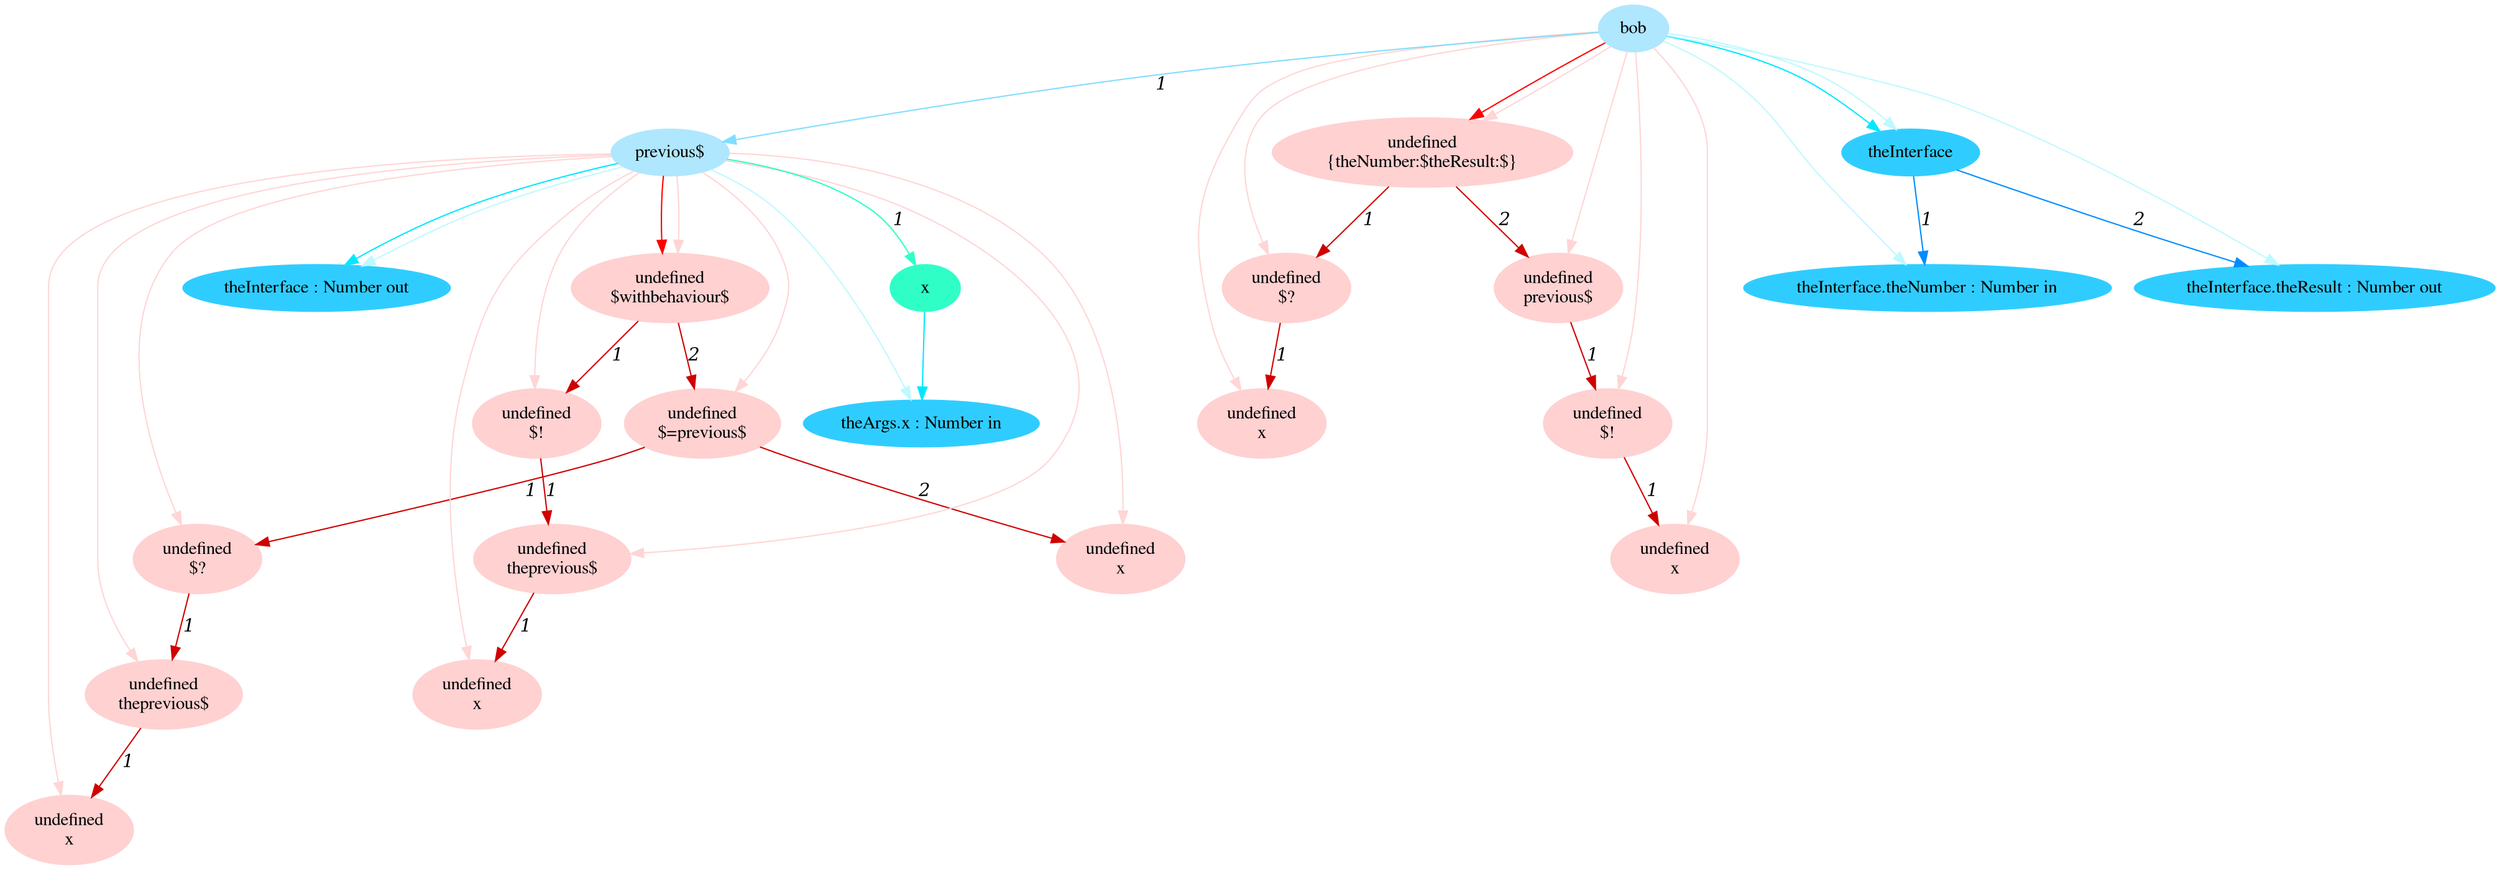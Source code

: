 digraph g{node_10393 [shape="ellipse", style="filled", color="#ffd1d1", fontname="Times", label="undefined
$withbehaviour$" ]
node_10395 [shape="ellipse", style="filled", color="#ffd1d1", fontname="Times", label="undefined
$!" ]
node_10397 [shape="ellipse", style="filled", color="#ffd1d1", fontname="Times", label="undefined
theprevious$" ]
node_10399 [shape="ellipse", style="filled", color="#ffd1d1", fontname="Times", label="undefined
x" ]
node_10403 [shape="ellipse", style="filled", color="#ffd1d1", fontname="Times", label="undefined
$=previous$" ]
node_10405 [shape="ellipse", style="filled", color="#ffd1d1", fontname="Times", label="undefined
$?" ]
node_10407 [shape="ellipse", style="filled", color="#ffd1d1", fontname="Times", label="undefined
theprevious$" ]
node_10409 [shape="ellipse", style="filled", color="#ffd1d1", fontname="Times", label="undefined
x" ]
node_10413 [shape="ellipse", style="filled", color="#ffd1d1", fontname="Times", label="undefined
x" ]
node_10430 [shape="ellipse", style="filled", color="#ffd1d1", fontname="Times", label="undefined
{theNumber:$theResult:$}" ]
node_10432 [shape="ellipse", style="filled", color="#ffd1d1", fontname="Times", label="undefined
$?" ]
node_10434 [shape="ellipse", style="filled", color="#ffd1d1", fontname="Times", label="undefined
x" ]
node_10437 [shape="ellipse", style="filled", color="#ffd1d1", fontname="Times", label="undefined
previous$" ]
node_10439 [shape="ellipse", style="filled", color="#ffd1d1", fontname="Times", label="undefined
$!" ]
node_10441 [shape="ellipse", style="filled", color="#ffd1d1", fontname="Times", label="undefined
x" ]
node_10383 [shape="ellipse", style="filled", color="#afe7ff", fontname="Times", label="bob" ]
node_10384 [shape="ellipse", style="filled", color="#afe7ff", fontname="Times", label="previous$" ]
node_10385 [shape="ellipse", style="filled", color="#2fffc7", fontname="Times", label="x" ]
node_10386 [shape="ellipse", style="filled", color="#2fcdff", fontname="Times", label="theArgs.x : Number in" ]
node_10390 [shape="ellipse", style="filled", color="#2fcdff", fontname="Times", label="theInterface : Number out" ]
node_10421 [shape="ellipse", style="filled", color="#2fcdff", fontname="Times", label="theInterface" ]
node_10422 [shape="ellipse", style="filled", color="#2fcdff", fontname="Times", label="theInterface.theNumber : Number in" ]
node_10424 [shape="ellipse", style="filled", color="#2fcdff", fontname="Times", label="theInterface.theResult : Number out" ]
node_10397 -> node_10399 [dir=forward, arrowHead=normal, fontname="Times-Italic", arrowsize=1, color="#d00000", label="1",  headlabel="", taillabel="" ]
node_10395 -> node_10397 [dir=forward, arrowHead=normal, fontname="Times-Italic", arrowsize=1, color="#d00000", label="1",  headlabel="", taillabel="" ]
node_10407 -> node_10409 [dir=forward, arrowHead=normal, fontname="Times-Italic", arrowsize=1, color="#d00000", label="1",  headlabel="", taillabel="" ]
node_10405 -> node_10407 [dir=forward, arrowHead=normal, fontname="Times-Italic", arrowsize=1, color="#d00000", label="1",  headlabel="", taillabel="" ]
node_10403 -> node_10405 [dir=forward, arrowHead=normal, fontname="Times-Italic", arrowsize=1, color="#d00000", label="1",  headlabel="", taillabel="" ]
node_10403 -> node_10413 [dir=forward, arrowHead=normal, fontname="Times-Italic", arrowsize=1, color="#d00000", label="2",  headlabel="", taillabel="" ]
node_10393 -> node_10395 [dir=forward, arrowHead=normal, fontname="Times-Italic", arrowsize=1, color="#d00000", label="1",  headlabel="", taillabel="" ]
node_10393 -> node_10403 [dir=forward, arrowHead=normal, fontname="Times-Italic", arrowsize=1, color="#d00000", label="2",  headlabel="", taillabel="" ]
node_10432 -> node_10434 [dir=forward, arrowHead=normal, fontname="Times-Italic", arrowsize=1, color="#d00000", label="1",  headlabel="", taillabel="" ]
node_10439 -> node_10441 [dir=forward, arrowHead=normal, fontname="Times-Italic", arrowsize=1, color="#d00000", label="1",  headlabel="", taillabel="" ]
node_10437 -> node_10439 [dir=forward, arrowHead=normal, fontname="Times-Italic", arrowsize=1, color="#d00000", label="1",  headlabel="", taillabel="" ]
node_10430 -> node_10432 [dir=forward, arrowHead=normal, fontname="Times-Italic", arrowsize=1, color="#d00000", label="1",  headlabel="", taillabel="" ]
node_10430 -> node_10437 [dir=forward, arrowHead=normal, fontname="Times-Italic", arrowsize=1, color="#d00000", label="2",  headlabel="", taillabel="" ]
node_10384 -> node_10393 [dir=forward, arrowHead=normal, fontname="Times-Italic", arrowsize=1, color="#ff0000", label="",  headlabel="", taillabel="" ]
node_10383 -> node_10430 [dir=forward, arrowHead=normal, fontname="Times-Italic", arrowsize=1, color="#ff0000", label="",  headlabel="", taillabel="" ]
node_10384 -> node_10393 [dir=forward, arrowHead=normal, fontname="Times-Italic", arrowsize=1, color="#ffd5d5", label="",  headlabel="", taillabel="" ]
node_10384 -> node_10395 [dir=forward, arrowHead=normal, fontname="Times-Italic", arrowsize=1, color="#ffd5d5", label="",  headlabel="", taillabel="" ]
node_10384 -> node_10397 [dir=forward, arrowHead=normal, fontname="Times-Italic", arrowsize=1, color="#ffd5d5", label="",  headlabel="", taillabel="" ]
node_10384 -> node_10399 [dir=forward, arrowHead=normal, fontname="Times-Italic", arrowsize=1, color="#ffd5d5", label="",  headlabel="", taillabel="" ]
node_10384 -> node_10403 [dir=forward, arrowHead=normal, fontname="Times-Italic", arrowsize=1, color="#ffd5d5", label="",  headlabel="", taillabel="" ]
node_10384 -> node_10405 [dir=forward, arrowHead=normal, fontname="Times-Italic", arrowsize=1, color="#ffd5d5", label="",  headlabel="", taillabel="" ]
node_10384 -> node_10407 [dir=forward, arrowHead=normal, fontname="Times-Italic", arrowsize=1, color="#ffd5d5", label="",  headlabel="", taillabel="" ]
node_10384 -> node_10409 [dir=forward, arrowHead=normal, fontname="Times-Italic", arrowsize=1, color="#ffd5d5", label="",  headlabel="", taillabel="" ]
node_10384 -> node_10413 [dir=forward, arrowHead=normal, fontname="Times-Italic", arrowsize=1, color="#ffd5d5", label="",  headlabel="", taillabel="" ]
node_10383 -> node_10430 [dir=forward, arrowHead=normal, fontname="Times-Italic", arrowsize=1, color="#ffd5d5", label="",  headlabel="", taillabel="" ]
node_10383 -> node_10432 [dir=forward, arrowHead=normal, fontname="Times-Italic", arrowsize=1, color="#ffd5d5", label="",  headlabel="", taillabel="" ]
node_10383 -> node_10434 [dir=forward, arrowHead=normal, fontname="Times-Italic", arrowsize=1, color="#ffd5d5", label="",  headlabel="", taillabel="" ]
node_10383 -> node_10437 [dir=forward, arrowHead=normal, fontname="Times-Italic", arrowsize=1, color="#ffd5d5", label="",  headlabel="", taillabel="" ]
node_10383 -> node_10439 [dir=forward, arrowHead=normal, fontname="Times-Italic", arrowsize=1, color="#ffd5d5", label="",  headlabel="", taillabel="" ]
node_10383 -> node_10441 [dir=forward, arrowHead=normal, fontname="Times-Italic", arrowsize=1, color="#ffd5d5", label="",  headlabel="", taillabel="" ]
node_10384 -> node_10385 [dir=forward, arrowHead=normal, fontname="Times-Italic", arrowsize=1, color="#2fffc7", label="1",  headlabel="", taillabel="" ]
node_10385 -> node_10386 [dir=forward, arrowHead=normal, fontname="Times-Italic", arrowsize=1, color="#00e8ff", label="",  headlabel="", taillabel="" ]
node_10384 -> node_10390 [dir=forward, arrowHead=normal, fontname="Times-Italic", arrowsize=1, color="#00e8ff", label="",  headlabel="", taillabel="" ]
node_10383 -> node_10421 [dir=forward, arrowHead=normal, fontname="Times-Italic", arrowsize=1, color="#00e8ff", label="",  headlabel="", taillabel="" ]
node_10384 -> node_10386 [dir=forward, arrowHead=normal, fontname="Times-Italic", arrowsize=1, color="#bef9ff", label="",  headlabel="", taillabel="" ]
node_10384 -> node_10390 [dir=forward, arrowHead=normal, fontname="Times-Italic", arrowsize=1, color="#bef9ff", label="",  headlabel="", taillabel="" ]
node_10383 -> node_10422 [dir=forward, arrowHead=normal, fontname="Times-Italic", arrowsize=1, color="#bef9ff", label="",  headlabel="", taillabel="" ]
node_10383 -> node_10424 [dir=forward, arrowHead=normal, fontname="Times-Italic", arrowsize=1, color="#bef9ff", label="",  headlabel="", taillabel="" ]
node_10383 -> node_10421 [dir=forward, arrowHead=normal, fontname="Times-Italic", arrowsize=1, color="#bef9ff", label="",  headlabel="", taillabel="" ]
node_10421 -> node_10422 [dir=forward, arrowHead=normal, fontname="Times-Italic", arrowsize=1, color="#008cff", label="1",  headlabel="", taillabel="" ]
node_10421 -> node_10424 [dir=forward, arrowHead=normal, fontname="Times-Italic", arrowsize=1, color="#008cff", label="2",  headlabel="", taillabel="" ]
node_10383 -> node_10384 [dir=forward, arrowHead=normal, fontname="Times-Italic", arrowsize=1, color="#81ddff", label="1",  headlabel="", taillabel="" ]
}